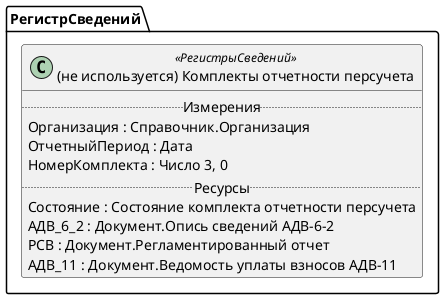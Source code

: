 ﻿@startuml УдалитьКомплектыОтчетностиПерсучета
'!include templates.wsd
'..\include templates.wsd
class РегистрСведений.УдалитьКомплектыОтчетностиПерсучета as "(не используется) Комплекты отчетности персучета" <<РегистрыСведений>>
{
..Измерения..
Организация : Справочник.Организация
ОтчетныйПериод : Дата
НомерКомплекта : Число 3, 0
..Ресурсы..
Состояние : Состояние комплекта отчетности персучета
АДВ_6_2 : Документ.Опись сведений АДВ-6-2
РСВ : Документ.Регламентированный отчет
АДВ_11 : Документ.Ведомость уплаты взносов АДВ-11
}
@enduml
